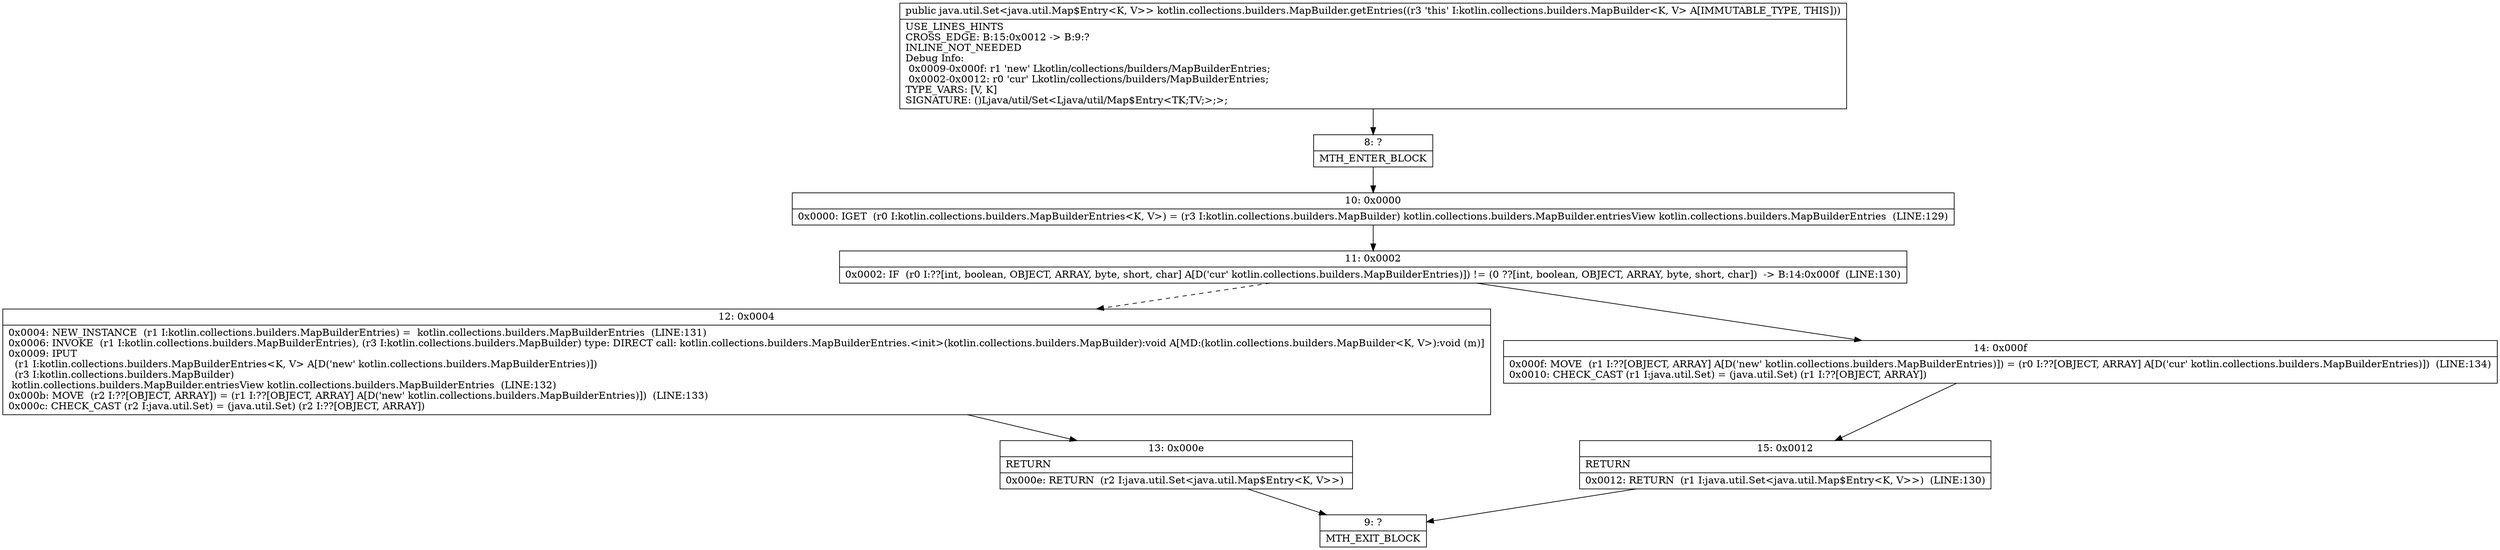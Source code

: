 digraph "CFG forkotlin.collections.builders.MapBuilder.getEntries()Ljava\/util\/Set;" {
Node_8 [shape=record,label="{8\:\ ?|MTH_ENTER_BLOCK\l}"];
Node_10 [shape=record,label="{10\:\ 0x0000|0x0000: IGET  (r0 I:kotlin.collections.builders.MapBuilderEntries\<K, V\>) = (r3 I:kotlin.collections.builders.MapBuilder) kotlin.collections.builders.MapBuilder.entriesView kotlin.collections.builders.MapBuilderEntries  (LINE:129)\l}"];
Node_11 [shape=record,label="{11\:\ 0x0002|0x0002: IF  (r0 I:??[int, boolean, OBJECT, ARRAY, byte, short, char] A[D('cur' kotlin.collections.builders.MapBuilderEntries)]) != (0 ??[int, boolean, OBJECT, ARRAY, byte, short, char])  \-\> B:14:0x000f  (LINE:130)\l}"];
Node_12 [shape=record,label="{12\:\ 0x0004|0x0004: NEW_INSTANCE  (r1 I:kotlin.collections.builders.MapBuilderEntries) =  kotlin.collections.builders.MapBuilderEntries  (LINE:131)\l0x0006: INVOKE  (r1 I:kotlin.collections.builders.MapBuilderEntries), (r3 I:kotlin.collections.builders.MapBuilder) type: DIRECT call: kotlin.collections.builders.MapBuilderEntries.\<init\>(kotlin.collections.builders.MapBuilder):void A[MD:(kotlin.collections.builders.MapBuilder\<K, V\>):void (m)]\l0x0009: IPUT  \l  (r1 I:kotlin.collections.builders.MapBuilderEntries\<K, V\> A[D('new' kotlin.collections.builders.MapBuilderEntries)])\l  (r3 I:kotlin.collections.builders.MapBuilder)\l kotlin.collections.builders.MapBuilder.entriesView kotlin.collections.builders.MapBuilderEntries  (LINE:132)\l0x000b: MOVE  (r2 I:??[OBJECT, ARRAY]) = (r1 I:??[OBJECT, ARRAY] A[D('new' kotlin.collections.builders.MapBuilderEntries)])  (LINE:133)\l0x000c: CHECK_CAST (r2 I:java.util.Set) = (java.util.Set) (r2 I:??[OBJECT, ARRAY]) \l}"];
Node_13 [shape=record,label="{13\:\ 0x000e|RETURN\l|0x000e: RETURN  (r2 I:java.util.Set\<java.util.Map$Entry\<K, V\>\>) \l}"];
Node_9 [shape=record,label="{9\:\ ?|MTH_EXIT_BLOCK\l}"];
Node_14 [shape=record,label="{14\:\ 0x000f|0x000f: MOVE  (r1 I:??[OBJECT, ARRAY] A[D('new' kotlin.collections.builders.MapBuilderEntries)]) = (r0 I:??[OBJECT, ARRAY] A[D('cur' kotlin.collections.builders.MapBuilderEntries)])  (LINE:134)\l0x0010: CHECK_CAST (r1 I:java.util.Set) = (java.util.Set) (r1 I:??[OBJECT, ARRAY]) \l}"];
Node_15 [shape=record,label="{15\:\ 0x0012|RETURN\l|0x0012: RETURN  (r1 I:java.util.Set\<java.util.Map$Entry\<K, V\>\>)  (LINE:130)\l}"];
MethodNode[shape=record,label="{public java.util.Set\<java.util.Map$Entry\<K, V\>\> kotlin.collections.builders.MapBuilder.getEntries((r3 'this' I:kotlin.collections.builders.MapBuilder\<K, V\> A[IMMUTABLE_TYPE, THIS]))  | USE_LINES_HINTS\lCROSS_EDGE: B:15:0x0012 \-\> B:9:?\lINLINE_NOT_NEEDED\lDebug Info:\l  0x0009\-0x000f: r1 'new' Lkotlin\/collections\/builders\/MapBuilderEntries;\l  0x0002\-0x0012: r0 'cur' Lkotlin\/collections\/builders\/MapBuilderEntries;\lTYPE_VARS: [V, K]\lSIGNATURE: ()Ljava\/util\/Set\<Ljava\/util\/Map$Entry\<TK;TV;\>;\>;\l}"];
MethodNode -> Node_8;Node_8 -> Node_10;
Node_10 -> Node_11;
Node_11 -> Node_12[style=dashed];
Node_11 -> Node_14;
Node_12 -> Node_13;
Node_13 -> Node_9;
Node_14 -> Node_15;
Node_15 -> Node_9;
}

